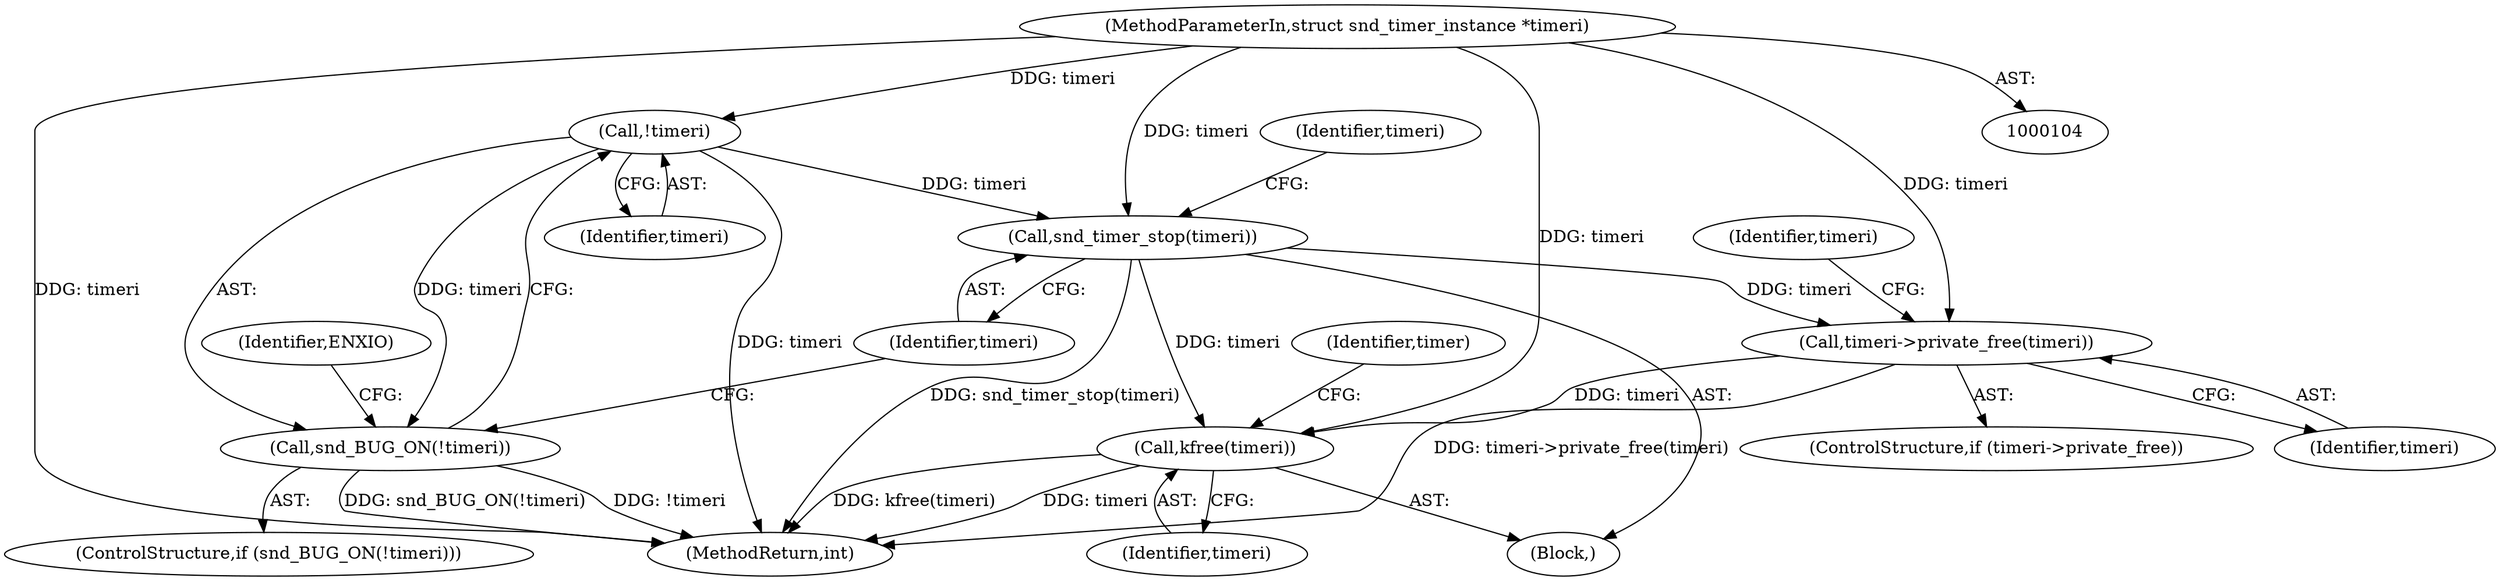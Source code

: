 digraph "0_linux_b5a663aa426f4884c71cd8580adae73f33570f0d_1@pointer" {
"1000115" [label="(Call,!timeri)"];
"1000105" [label="(MethodParameterIn,struct snd_timer_instance *timeri)"];
"1000114" [label="(Call,snd_BUG_ON(!timeri))"];
"1000120" [label="(Call,snd_timer_stop(timeri))"];
"1000262" [label="(Call,timeri->private_free(timeri))"];
"1000268" [label="(Call,kfree(timeri))"];
"1000121" [label="(Identifier,timeri)"];
"1000114" [label="(Call,snd_BUG_ON(!timeri))"];
"1000113" [label="(ControlStructure,if (snd_BUG_ON(!timeri)))"];
"1000106" [label="(Block,)"];
"1000271" [label="(Identifier,timer)"];
"1000105" [label="(MethodParameterIn,struct snd_timer_instance *timeri)"];
"1000115" [label="(Call,!timeri)"];
"1000262" [label="(Call,timeri->private_free(timeri))"];
"1000268" [label="(Call,kfree(timeri))"];
"1000125" [label="(Identifier,timeri)"];
"1000258" [label="(ControlStructure,if (timeri->private_free))"];
"1000269" [label="(Identifier,timeri)"];
"1000266" [label="(Identifier,timeri)"];
"1000119" [label="(Identifier,ENXIO)"];
"1000116" [label="(Identifier,timeri)"];
"1000120" [label="(Call,snd_timer_stop(timeri))"];
"1000278" [label="(MethodReturn,int)"];
"1000263" [label="(Identifier,timeri)"];
"1000115" -> "1000114"  [label="AST: "];
"1000115" -> "1000116"  [label="CFG: "];
"1000116" -> "1000115"  [label="AST: "];
"1000114" -> "1000115"  [label="CFG: "];
"1000115" -> "1000278"  [label="DDG: timeri"];
"1000115" -> "1000114"  [label="DDG: timeri"];
"1000105" -> "1000115"  [label="DDG: timeri"];
"1000115" -> "1000120"  [label="DDG: timeri"];
"1000105" -> "1000104"  [label="AST: "];
"1000105" -> "1000278"  [label="DDG: timeri"];
"1000105" -> "1000120"  [label="DDG: timeri"];
"1000105" -> "1000262"  [label="DDG: timeri"];
"1000105" -> "1000268"  [label="DDG: timeri"];
"1000114" -> "1000113"  [label="AST: "];
"1000119" -> "1000114"  [label="CFG: "];
"1000121" -> "1000114"  [label="CFG: "];
"1000114" -> "1000278"  [label="DDG: snd_BUG_ON(!timeri)"];
"1000114" -> "1000278"  [label="DDG: !timeri"];
"1000120" -> "1000106"  [label="AST: "];
"1000120" -> "1000121"  [label="CFG: "];
"1000121" -> "1000120"  [label="AST: "];
"1000125" -> "1000120"  [label="CFG: "];
"1000120" -> "1000278"  [label="DDG: snd_timer_stop(timeri)"];
"1000120" -> "1000262"  [label="DDG: timeri"];
"1000120" -> "1000268"  [label="DDG: timeri"];
"1000262" -> "1000258"  [label="AST: "];
"1000262" -> "1000263"  [label="CFG: "];
"1000263" -> "1000262"  [label="AST: "];
"1000266" -> "1000262"  [label="CFG: "];
"1000262" -> "1000278"  [label="DDG: timeri->private_free(timeri)"];
"1000262" -> "1000268"  [label="DDG: timeri"];
"1000268" -> "1000106"  [label="AST: "];
"1000268" -> "1000269"  [label="CFG: "];
"1000269" -> "1000268"  [label="AST: "];
"1000271" -> "1000268"  [label="CFG: "];
"1000268" -> "1000278"  [label="DDG: timeri"];
"1000268" -> "1000278"  [label="DDG: kfree(timeri)"];
}
